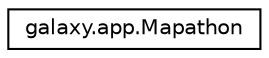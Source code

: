 digraph "Graphical Class Hierarchy"
{
 // LATEX_PDF_SIZE
  edge [fontname="Helvetica",fontsize="10",labelfontname="Helvetica",labelfontsize="10"];
  node [fontname="Helvetica",fontsize="10",shape=record];
  rankdir="LR";
  Node0 [label="galaxy.app.Mapathon",height=0.2,width=0.4,color="black", fillcolor="white", style="filled",URL="$classgalaxy_1_1app_1_1Mapathon.html",tooltip=" "];
}

